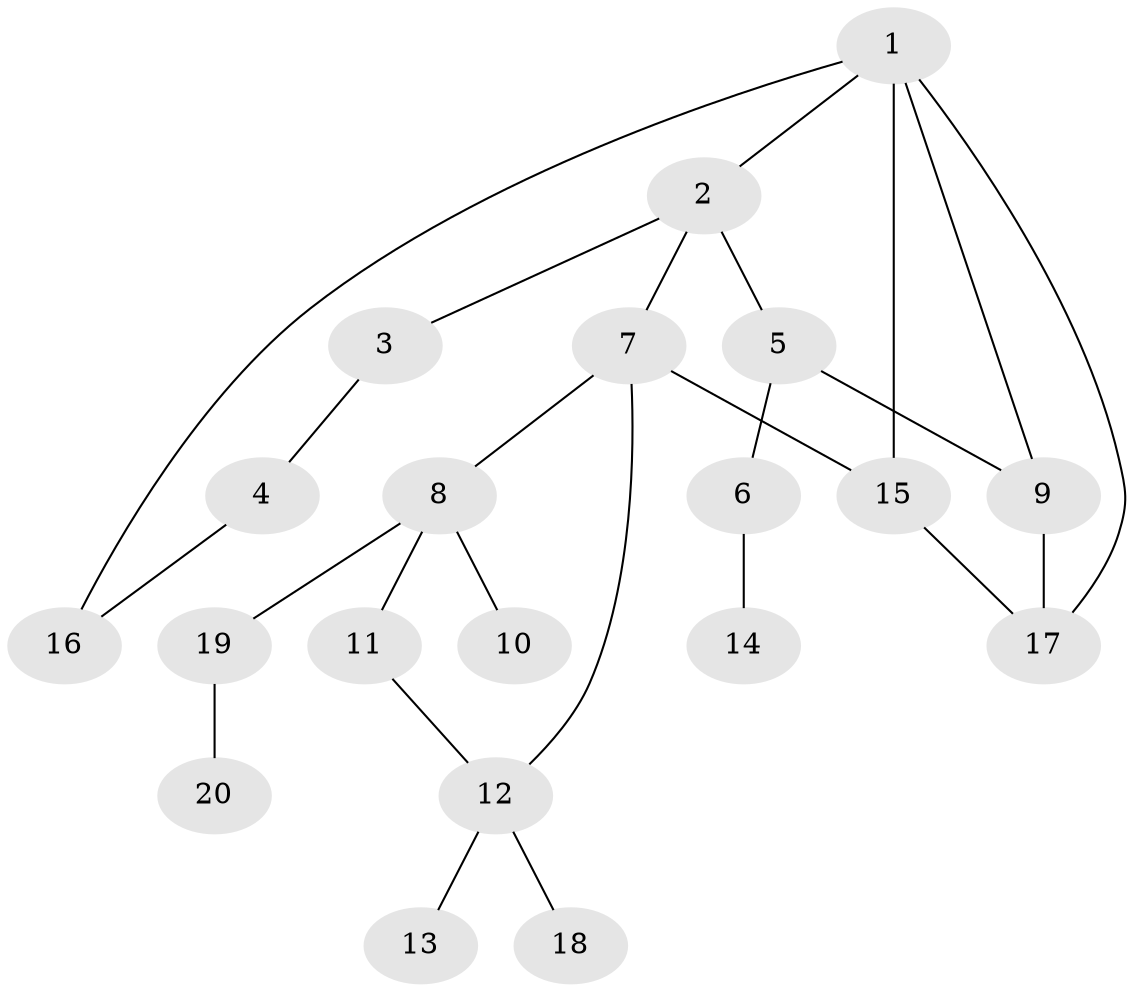 // Generated by graph-tools (version 1.1) at 2025/46/02/15/25 05:46:28]
// undirected, 20 vertices, 25 edges
graph export_dot {
graph [start="1"]
  node [color=gray90,style=filled];
  1;
  2;
  3;
  4;
  5;
  6;
  7;
  8;
  9;
  10;
  11;
  12;
  13;
  14;
  15;
  16;
  17;
  18;
  19;
  20;
  1 -- 2;
  1 -- 9;
  1 -- 15;
  1 -- 16;
  1 -- 17;
  2 -- 3;
  2 -- 5;
  2 -- 7;
  3 -- 4;
  4 -- 16;
  5 -- 6;
  5 -- 9;
  6 -- 14;
  7 -- 8;
  7 -- 12;
  7 -- 15;
  8 -- 10;
  8 -- 11;
  8 -- 19;
  9 -- 17;
  11 -- 12;
  12 -- 13;
  12 -- 18;
  15 -- 17;
  19 -- 20;
}
